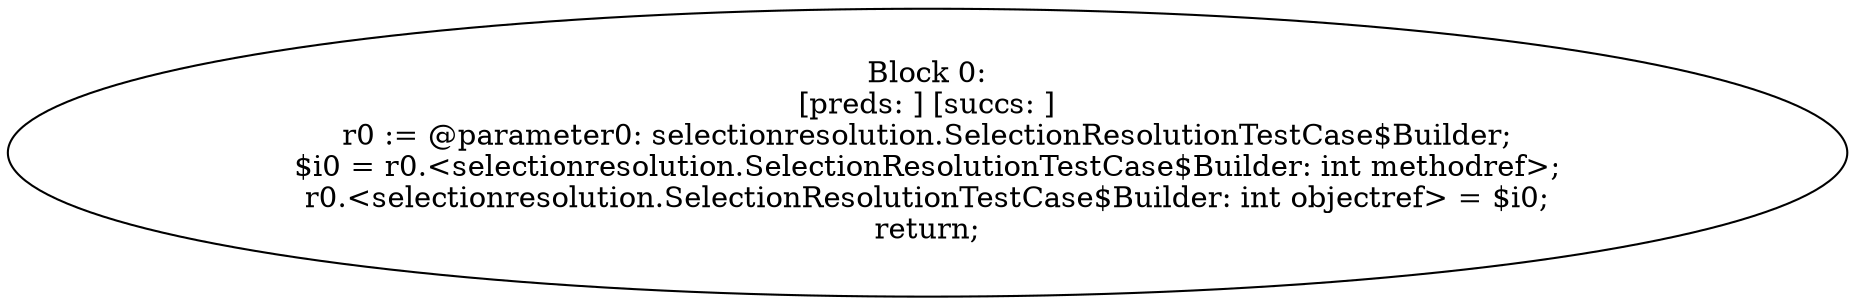 digraph "unitGraph" {
    "Block 0:
[preds: ] [succs: ]
r0 := @parameter0: selectionresolution.SelectionResolutionTestCase$Builder;
$i0 = r0.<selectionresolution.SelectionResolutionTestCase$Builder: int methodref>;
r0.<selectionresolution.SelectionResolutionTestCase$Builder: int objectref> = $i0;
return;
"
}
